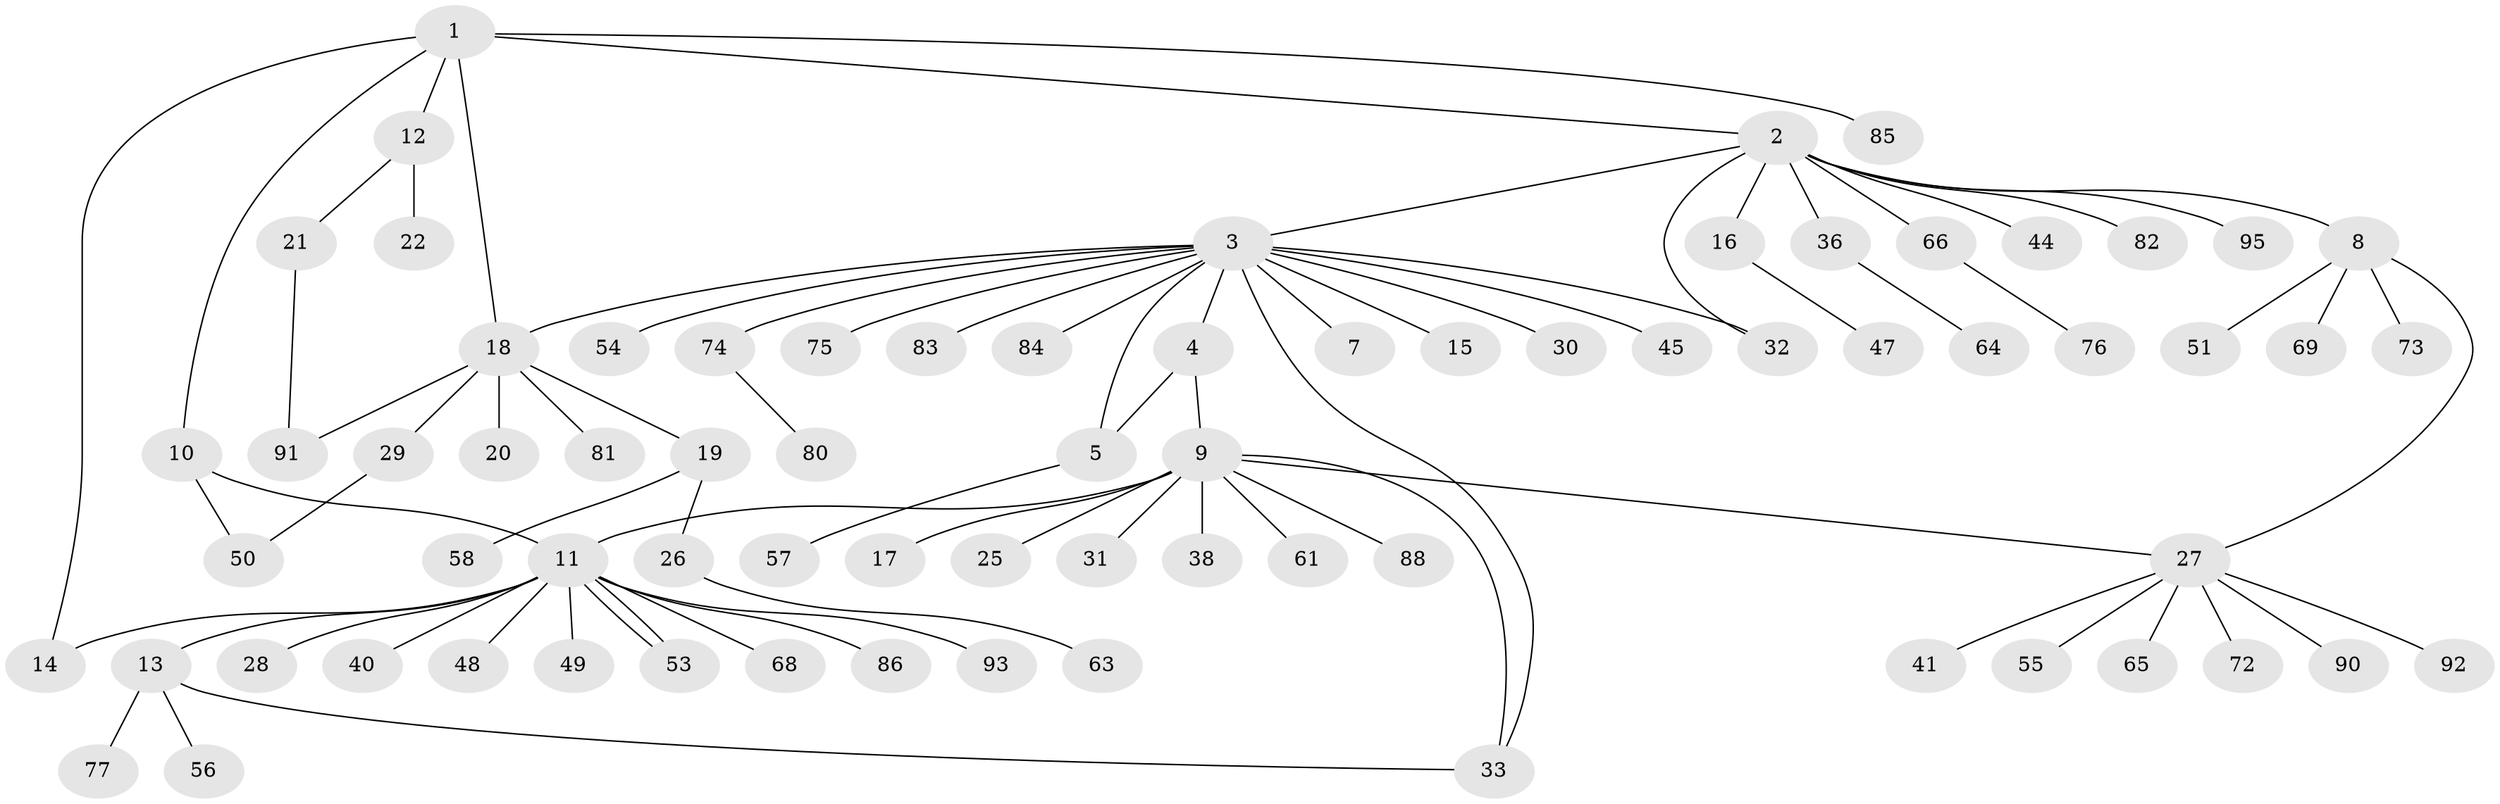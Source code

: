 // Generated by graph-tools (version 1.1) at 2025/23/03/03/25 07:23:51]
// undirected, 73 vertices, 83 edges
graph export_dot {
graph [start="1"]
  node [color=gray90,style=filled];
  1 [super="+6"];
  2 [super="+62"];
  3 [super="+79"];
  4 [super="+23"];
  5 [super="+67"];
  7;
  8 [super="+35"];
  9 [super="+24"];
  10 [super="+87"];
  11 [super="+34"];
  12 [super="+39"];
  13;
  14 [super="+60"];
  15;
  16;
  17;
  18 [super="+59"];
  19 [super="+46"];
  20;
  21;
  22;
  25;
  26 [super="+42"];
  27 [super="+37"];
  28 [super="+52"];
  29;
  30;
  31;
  32;
  33 [super="+43"];
  36;
  38;
  40;
  41 [super="+78"];
  44;
  45;
  47;
  48;
  49;
  50;
  51;
  53 [super="+89"];
  54;
  55;
  56;
  57;
  58;
  61 [super="+71"];
  63;
  64;
  65;
  66;
  68 [super="+70"];
  69;
  72;
  73;
  74;
  75;
  76;
  77;
  80;
  81;
  82;
  83;
  84;
  85;
  86;
  88;
  90;
  91 [super="+94"];
  92;
  93;
  95;
  1 -- 2;
  1 -- 10;
  1 -- 14;
  1 -- 18;
  1 -- 12;
  1 -- 85;
  2 -- 3 [weight=2];
  2 -- 8;
  2 -- 16;
  2 -- 32;
  2 -- 36;
  2 -- 44;
  2 -- 66;
  2 -- 82;
  2 -- 95;
  3 -- 4;
  3 -- 5;
  3 -- 7;
  3 -- 15;
  3 -- 18;
  3 -- 30;
  3 -- 32;
  3 -- 45;
  3 -- 54;
  3 -- 74;
  3 -- 75;
  3 -- 83;
  3 -- 84;
  3 -- 33;
  4 -- 5;
  4 -- 9;
  5 -- 57;
  8 -- 51;
  8 -- 69;
  8 -- 73;
  8 -- 27;
  9 -- 17;
  9 -- 61;
  9 -- 88;
  9 -- 33;
  9 -- 38;
  9 -- 27;
  9 -- 25;
  9 -- 31;
  9 -- 11;
  10 -- 11;
  10 -- 50;
  11 -- 13;
  11 -- 28;
  11 -- 40;
  11 -- 49;
  11 -- 53;
  11 -- 53;
  11 -- 68;
  11 -- 86;
  11 -- 93;
  11 -- 48;
  11 -- 14;
  12 -- 21;
  12 -- 22;
  13 -- 33;
  13 -- 56;
  13 -- 77;
  16 -- 47;
  18 -- 19;
  18 -- 20;
  18 -- 29;
  18 -- 81;
  18 -- 91;
  19 -- 26;
  19 -- 58;
  21 -- 91;
  26 -- 63;
  27 -- 41;
  27 -- 55;
  27 -- 72;
  27 -- 90;
  27 -- 92;
  27 -- 65;
  29 -- 50;
  36 -- 64;
  66 -- 76;
  74 -- 80;
}
